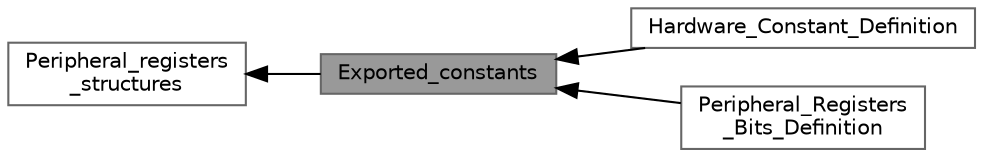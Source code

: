 digraph "Exported_constants"
{
 // LATEX_PDF_SIZE
  bgcolor="transparent";
  edge [fontname=Helvetica,fontsize=10,labelfontname=Helvetica,labelfontsize=10];
  node [fontname=Helvetica,fontsize=10,shape=box,height=0.2,width=0.4];
  rankdir=LR;
  Node1 [id="Node000001",label="Exported_constants",height=0.2,width=0.4,color="gray40", fillcolor="grey60", style="filled", fontcolor="black",tooltip=" "];
  Node3 [id="Node000003",label="Hardware_Constant_Definition",height=0.2,width=0.4,color="grey40", fillcolor="white", style="filled",URL="$group___hardware___constant___definition.html",tooltip=" "];
  Node4 [id="Node000004",label="Peripheral_Registers\l_Bits_Definition",height=0.2,width=0.4,color="grey40", fillcolor="white", style="filled",URL="$group___peripheral___registers___bits___definition.html",tooltip=" "];
  Node2 [id="Node000002",label="Peripheral_registers\l_structures",height=0.2,width=0.4,color="grey40", fillcolor="white", style="filled",URL="$group___peripheral__registers__structures.html",tooltip=" "];
  Node2->Node1 [shape=plaintext, dir="back", style="solid"];
  Node1->Node3 [shape=plaintext, dir="back", style="solid"];
  Node1->Node4 [shape=plaintext, dir="back", style="solid"];
}
